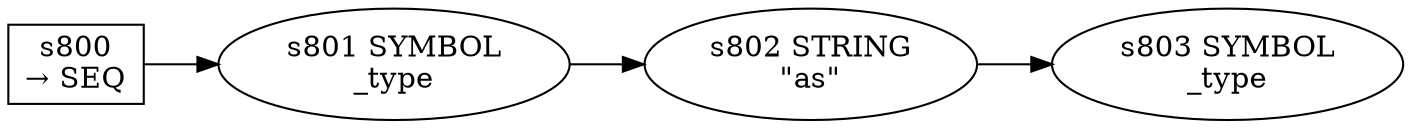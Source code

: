 
  digraph qualified_type {
  
    rankdir=LR;
  
    s800 [label="s800\n&rarr; SEQ", shape=record, fixedsize=false, peripheries=1];
  s801 [label="s801 SYMBOL\n_type" href="rust-grammar.json._type.dot.svg"];
  s800 -> s801 [];
  s802 [label="s802 STRING\n\"as\""];
  s801 -> s802 [];
  s803 [label="s803 SYMBOL\n_type" href="rust-grammar.json._type.dot.svg"];
  s802 -> s803 [];
  
  }
  